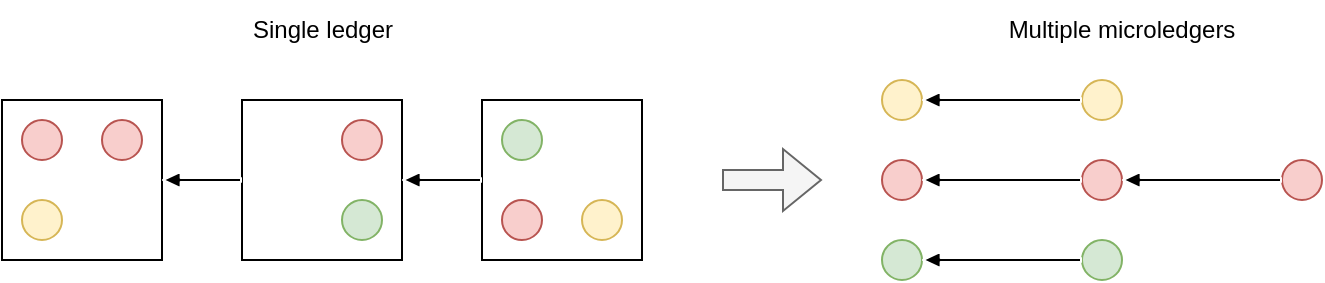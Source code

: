 <mxfile version="21.6.2" type="embed" pages="2">
    <diagram id="5orpailIcevLj2fID1Hy" name="ledger-differences">
        <mxGraphModel dx="703" dy="432" grid="1" gridSize="10" guides="1" tooltips="1" connect="1" arrows="1" fold="1" page="1" pageScale="1" pageWidth="827" pageHeight="1169" math="0" shadow="0">
            <root>
                <mxCell id="0"/>
                <mxCell id="1" parent="0"/>
                <mxCell id="4" value="" style="rounded=0;whiteSpace=wrap;html=1;" parent="1" vertex="1">
                    <mxGeometry x="360" y="240" width="80" height="80" as="geometry"/>
                </mxCell>
                <mxCell id="6" value="" style="rounded=0;whiteSpace=wrap;html=1;" parent="1" vertex="1">
                    <mxGeometry x="240" y="240" width="80" height="80" as="geometry"/>
                </mxCell>
                <mxCell id="7" value="" style="rounded=0;whiteSpace=wrap;html=1;" parent="1" vertex="1">
                    <mxGeometry x="120" y="240" width="80" height="80" as="geometry"/>
                </mxCell>
                <mxCell id="8" value="" style="ellipse;whiteSpace=wrap;html=1;aspect=fixed;fillColor=#d5e8d4;strokeColor=#82b366;" parent="1" vertex="1">
                    <mxGeometry x="290" y="290" width="20" height="20" as="geometry"/>
                </mxCell>
                <mxCell id="9" value="" style="ellipse;whiteSpace=wrap;html=1;aspect=fixed;fillColor=#f8cecc;strokeColor=#b85450;" parent="1" vertex="1">
                    <mxGeometry x="130" y="250" width="20" height="20" as="geometry"/>
                </mxCell>
                <mxCell id="10" value="" style="ellipse;whiteSpace=wrap;html=1;aspect=fixed;fillColor=#fff2cc;strokeColor=#d6b656;" parent="1" vertex="1">
                    <mxGeometry x="130" y="290" width="20" height="20" as="geometry"/>
                </mxCell>
                <mxCell id="11" value="" style="ellipse;whiteSpace=wrap;html=1;aspect=fixed;fillColor=#f8cecc;strokeColor=#b85450;" parent="1" vertex="1">
                    <mxGeometry x="370" y="290" width="20" height="20" as="geometry"/>
                </mxCell>
                <mxCell id="12" value="" style="ellipse;whiteSpace=wrap;html=1;aspect=fixed;fillColor=#f8cecc;strokeColor=#b85450;" parent="1" vertex="1">
                    <mxGeometry x="290" y="250" width="20" height="20" as="geometry"/>
                </mxCell>
                <mxCell id="13" value="" style="ellipse;whiteSpace=wrap;html=1;aspect=fixed;fillColor=#d5e8d4;strokeColor=#82b366;" parent="1" vertex="1">
                    <mxGeometry x="370" y="250" width="20" height="20" as="geometry"/>
                </mxCell>
                <mxCell id="14" value="" style="ellipse;whiteSpace=wrap;html=1;aspect=fixed;fillColor=#f8cecc;strokeColor=#b85450;" parent="1" vertex="1">
                    <mxGeometry x="170" y="250" width="20" height="20" as="geometry"/>
                </mxCell>
                <mxCell id="15" value="" style="ellipse;whiteSpace=wrap;html=1;aspect=fixed;fillColor=#fff2cc;strokeColor=#d6b656;" parent="1" vertex="1">
                    <mxGeometry x="410" y="290" width="20" height="20" as="geometry"/>
                </mxCell>
                <mxCell id="17" value="" style="ellipse;whiteSpace=wrap;html=1;aspect=fixed;fillColor=#fff2cc;strokeColor=#d6b656;" parent="1" vertex="1">
                    <mxGeometry x="660" y="230" width="20" height="20" as="geometry"/>
                </mxCell>
                <mxCell id="18" value="" style="ellipse;whiteSpace=wrap;html=1;aspect=fixed;fillColor=#fff2cc;strokeColor=#d6b656;" parent="1" vertex="1">
                    <mxGeometry x="560" y="230" width="20" height="20" as="geometry"/>
                </mxCell>
                <mxCell id="20" value="" style="ellipse;whiteSpace=wrap;html=1;aspect=fixed;fillColor=#f8cecc;strokeColor=#b85450;" parent="1" vertex="1">
                    <mxGeometry x="760" y="270" width="20" height="20" as="geometry"/>
                </mxCell>
                <mxCell id="22" value="" style="ellipse;whiteSpace=wrap;html=1;aspect=fixed;fillColor=#f8cecc;strokeColor=#b85450;" parent="1" vertex="1">
                    <mxGeometry x="660" y="270" width="20" height="20" as="geometry"/>
                </mxCell>
                <mxCell id="23" value="" style="ellipse;whiteSpace=wrap;html=1;aspect=fixed;fillColor=#f8cecc;strokeColor=#b85450;" parent="1" vertex="1">
                    <mxGeometry x="560" y="270" width="20" height="20" as="geometry"/>
                </mxCell>
                <mxCell id="25" value="" style="ellipse;whiteSpace=wrap;html=1;aspect=fixed;fillColor=#d5e8d4;strokeColor=#82b366;" parent="1" vertex="1">
                    <mxGeometry x="660" y="310" width="20" height="20" as="geometry"/>
                </mxCell>
                <mxCell id="26" value="" style="ellipse;whiteSpace=wrap;html=1;aspect=fixed;fillColor=#d5e8d4;strokeColor=#82b366;" parent="1" vertex="1">
                    <mxGeometry x="560" y="310" width="20" height="20" as="geometry"/>
                </mxCell>
                <mxCell id="27" value="Single ledger" style="text;html=1;align=center;verticalAlign=middle;whiteSpace=wrap;rounded=1;fillColor=default;" parent="1" vertex="1">
                    <mxGeometry x="232.5" y="190" width="95" height="30" as="geometry"/>
                </mxCell>
                <mxCell id="28" value="Multiple microledgers" style="text;html=1;align=center;verticalAlign=middle;whiteSpace=wrap;rounded=1;fillColor=default;" parent="1" vertex="1">
                    <mxGeometry x="610" y="190" width="140" height="30" as="geometry"/>
                </mxCell>
                <mxCell id="29" value="" style="shape=flexArrow;endArrow=classic;html=1;rounded=0;fillColor=#f5f5f5;strokeColor=#666666;" parent="1" edge="1">
                    <mxGeometry width="50" height="50" relative="1" as="geometry">
                        <mxPoint x="480" y="280" as="sourcePoint"/>
                        <mxPoint x="530" y="280" as="targetPoint"/>
                    </mxGeometry>
                </mxCell>
                <mxCell id="30" value="" style="shape=flexArrow;endArrow=classic;html=1;width=2;endSize=2.604;endWidth=5.2;fillColor=#000000;strokeColor=#FFFFFF;exitX=0;exitY=0.5;exitDx=0;exitDy=0;entryX=1;entryY=0.5;entryDx=0;entryDy=0;" edge="1" parent="1" source="6" target="7">
                    <mxGeometry width="50" height="50" relative="1" as="geometry">
                        <mxPoint x="150" y="370" as="sourcePoint"/>
                        <mxPoint x="100" y="370.2" as="targetPoint"/>
                    </mxGeometry>
                </mxCell>
                <mxCell id="31" value="" style="shape=flexArrow;endArrow=classic;html=1;width=2;endSize=2.604;endWidth=5.2;fillColor=#000000;strokeColor=#FFFFFF;exitX=0;exitY=0.5;exitDx=0;exitDy=0;entryX=1;entryY=0.5;entryDx=0;entryDy=0;" edge="1" parent="1" source="4" target="6">
                    <mxGeometry width="50" height="50" relative="1" as="geometry">
                        <mxPoint x="250" y="290" as="sourcePoint"/>
                        <mxPoint x="210" y="290" as="targetPoint"/>
                    </mxGeometry>
                </mxCell>
                <mxCell id="32" value="" style="shape=flexArrow;endArrow=classic;html=1;width=2;endSize=2.604;endWidth=5.2;fillColor=#000000;strokeColor=#FFFFFF;exitX=0;exitY=0.5;exitDx=0;exitDy=0;entryX=1;entryY=0.5;entryDx=0;entryDy=0;" edge="1" parent="1" source="17" target="18">
                    <mxGeometry width="50" height="50" relative="1" as="geometry">
                        <mxPoint x="610" y="350" as="sourcePoint"/>
                        <mxPoint x="570" y="350" as="targetPoint"/>
                    </mxGeometry>
                </mxCell>
                <mxCell id="33" value="" style="shape=flexArrow;endArrow=classic;html=1;width=2;endSize=2.604;endWidth=5.2;fillColor=#000000;strokeColor=#FFFFFF;exitX=0;exitY=0.5;exitDx=0;exitDy=0;entryX=1;entryY=0.5;entryDx=0;entryDy=0;" edge="1" parent="1" source="22" target="23">
                    <mxGeometry width="50" height="50" relative="1" as="geometry">
                        <mxPoint x="670" y="250" as="sourcePoint"/>
                        <mxPoint x="590" y="250" as="targetPoint"/>
                    </mxGeometry>
                </mxCell>
                <mxCell id="34" value="" style="shape=flexArrow;endArrow=classic;html=1;width=2;endSize=2.604;endWidth=5.2;fillColor=#000000;strokeColor=#FFFFFF;exitX=0;exitY=0.5;exitDx=0;exitDy=0;entryX=1;entryY=0.5;entryDx=0;entryDy=0;" edge="1" parent="1" source="20" target="22">
                    <mxGeometry width="50" height="50" relative="1" as="geometry">
                        <mxPoint x="670" y="290" as="sourcePoint"/>
                        <mxPoint x="590" y="290" as="targetPoint"/>
                    </mxGeometry>
                </mxCell>
                <mxCell id="35" value="" style="shape=flexArrow;endArrow=classic;html=1;width=2;endSize=2.604;endWidth=5.2;fillColor=#000000;strokeColor=#FFFFFF;exitX=0;exitY=0.5;exitDx=0;exitDy=0;entryX=1;entryY=0.5;entryDx=0;entryDy=0;" edge="1" parent="1" source="25" target="26">
                    <mxGeometry width="50" height="50" relative="1" as="geometry">
                        <mxPoint x="770" y="290" as="sourcePoint"/>
                        <mxPoint x="690" y="290" as="targetPoint"/>
                    </mxGeometry>
                </mxCell>
            </root>
        </mxGraphModel>
    </diagram>
    <diagram id="8aGeNtYwTgr3voKE60aR" name="subject-state">
        <mxGraphModel dx="2357" dy="1601" grid="1" gridSize="10" guides="1" tooltips="1" connect="1" arrows="1" fold="1" page="1" pageScale="1" pageWidth="827" pageHeight="1169" math="0" shadow="0">
            <root>
                <mxCell id="0"/>
                <mxCell id="1" parent="0"/>
                <mxCell id="yK25LPugvc2pKhpyz2Fw-10" value="" style="group" parent="1" vertex="1" connectable="0">
                    <mxGeometry x="-1110" y="10" width="200" height="166.26" as="geometry"/>
                </mxCell>
                <mxCell id="yK25LPugvc2pKhpyz2Fw-11" value="" style="group;fillColor=default;shadow=1;shape=mxgraph.basic.rect;topLeftStyle=rounded;topRightStyle=rounded;container=0;" parent="yK25LPugvc2pKhpyz2Fw-10" vertex="1">
                    <mxGeometry width="140" height="140" as="geometry"/>
                </mxCell>
                <mxCell id="yK25LPugvc2pKhpyz2Fw-12" value="&lt;p style=&quot;line-height: 0%; font-size: 11px;&quot;&gt;&lt;font color=&quot;#646464&quot; style=&quot;font-size: 11px;&quot;&gt;&lt;code style=&quot;&quot; class=&quot;codeBlockLines_node_modules-@docusaurus-theme-classic-lib-theme-CodeBlock-Content-styles-module&quot;&gt;&lt;span style=&quot;&quot; class=&quot;token-line&quot;&gt;&lt;span style=&quot;&quot; class=&quot;token string&quot;&gt;{&lt;/span&gt;&lt;/span&gt;&lt;span style=&quot;&quot; class=&quot;token-line&quot;&gt;&lt;span class=&quot;token string&quot;&gt;&lt;/span&gt;&lt;/span&gt;&lt;/code&gt;&lt;/font&gt;&lt;/p&gt;&lt;div style=&quot;line-height: 130%; font-size: 11px;&quot; align=&quot;left&quot;&gt;&lt;pre style=&quot;font-size: 9px; line-height: 130%;&quot; class=&quot;prism-code language-bash codeBlock_node_modules-@docusaurus-theme-classic-lib-theme-CodeBlock-Content-styles-module thin-scrollbar&quot; tabindex=&quot;0&quot;&gt;&lt;font style=&quot;font-size: 9px;&quot;&gt;&lt;font color=&quot;#646464&quot;&gt;&lt;code style=&quot;&quot; class=&quot;codeBlockLines_node_modules-@docusaurus-theme-classic-lib-theme-CodeBlock-Content-styles-module&quot;&gt;&lt;span class=&quot;token-line&quot;&gt;&lt;span class=&quot;token string&quot;&gt;  &quot;Speed&quot;: &quot;34&lt;/span&gt;&lt;/span&gt;&lt;/code&gt;&lt;code style=&quot;&quot; class=&quot;codeBlockLines_node_modules-@docusaurus-theme-classic-lib-theme-CodeBlock-Content-styles-module&quot;&gt;&lt;span class=&quot;token-line&quot;&gt;&lt;span class=&quot;token string&quot;&gt;&quot;,&lt;/span&gt;&lt;br&gt;&lt;/span&gt;&lt;span class=&quot;token-line&quot;&gt;&lt;span class=&quot;token string&quot;&gt;  &quot;temperature&quot;: &quot;38&lt;/span&gt;&lt;/span&gt;&lt;/code&gt;&lt;/font&gt;&lt;code style=&quot;&quot; class=&quot;codeBlockLines_node_modules-@docusaurus-theme-classic-lib-theme-CodeBlock-Content-styles-module&quot;&gt;&lt;font color=&quot;#646464&quot;&gt;&lt;span style=&quot;&quot; class=&quot;token-line&quot;&gt;&lt;span class=&quot;token string&quot;&gt;&quot;,&lt;/span&gt;&lt;br&gt;  &quot;preassure: 1100&quot;,&lt;br&gt;     .&lt;br&gt;     . &lt;font style=&quot;font-size: 9px;&quot;&gt;//other fields&lt;/font&gt;&lt;br&gt;     .&lt;/span&gt;&lt;span style=&quot;&quot; class=&quot;token-line&quot;&gt;&lt;br&gt;&lt;/span&gt;&lt;span style=&quot;&quot; class=&quot;token-line&quot;&gt;&lt;span style=&quot;&quot; class=&quot;token string&quot;&gt;}&lt;/span&gt;&lt;/span&gt;&lt;/font&gt;&lt;span style=&quot;color: rgb(227, 17, 108);&quot; class=&quot;token-line&quot;&gt;&lt;span class=&quot;token string&quot;&gt;&lt;br&gt;&lt;/span&gt;&lt;/span&gt;&lt;/code&gt;&lt;/font&gt;&lt;/pre&gt;&lt;/div&gt;&lt;p style=&quot;font-size: 11px;&quot;&gt;&lt;/p&gt;" style="rounded=0;whiteSpace=wrap;html=1;connectable=0;recursiveResize=0;expand=0;fillColor=#D4D4D4;strokeColor=#adadad;shadow=0;align=left;" parent="yK25LPugvc2pKhpyz2Fw-10" vertex="1">
                    <mxGeometry y="26.25" width="140" height="113.75" as="geometry"/>
                </mxCell>
                <mxCell id="yK25LPugvc2pKhpyz2Fw-13" value="" style="rounded=1;whiteSpace=wrap;html=1;shadow=0;shape=mxgraph.basic.rect;top=1;topLeftStyle=rounded;topRightStyle=rounded;rotation=0;fillColor=#E6E6E6;align=center;fontColor=#333333;strokeColor=#adadad;" parent="yK25LPugvc2pKhpyz2Fw-10" vertex="1">
                    <mxGeometry width="140" height="26.25" as="geometry"/>
                </mxCell>
                <mxCell id="yK25LPugvc2pKhpyz2Fw-14" value="" style="group" parent="yK25LPugvc2pKhpyz2Fw-10" vertex="1" connectable="0">
                    <mxGeometry x="30" y="13.13" width="170" height="153.13" as="geometry"/>
                </mxCell>
                <mxCell id="yK25LPugvc2pKhpyz2Fw-15" value="" style="group;fillColor=default;shadow=1;shape=mxgraph.basic.rect;topLeftStyle=rounded;topRightStyle=rounded;container=0;" parent="yK25LPugvc2pKhpyz2Fw-14" vertex="1">
                    <mxGeometry width="140" height="140" as="geometry"/>
                </mxCell>
                <mxCell id="yK25LPugvc2pKhpyz2Fw-16" value="&lt;p style=&quot;line-height: 0%; font-size: 11px;&quot;&gt;&lt;font color=&quot;#646464&quot; style=&quot;font-size: 11px;&quot;&gt;&lt;code style=&quot;&quot; class=&quot;codeBlockLines_node_modules-@docusaurus-theme-classic-lib-theme-CodeBlock-Content-styles-module&quot;&gt;&lt;span style=&quot;&quot; class=&quot;token-line&quot;&gt;&lt;span style=&quot;&quot; class=&quot;token string&quot;&gt;{&lt;/span&gt;&lt;/span&gt;&lt;span style=&quot;&quot; class=&quot;token-line&quot;&gt;&lt;span class=&quot;token string&quot;&gt;&lt;/span&gt;&lt;/span&gt;&lt;/code&gt;&lt;/font&gt;&lt;/p&gt;&lt;div style=&quot;line-height: 130%; font-size: 11px;&quot; align=&quot;left&quot;&gt;&lt;pre style=&quot;font-size: 9px; line-height: 130%;&quot; class=&quot;prism-code language-bash codeBlock_node_modules-@docusaurus-theme-classic-lib-theme-CodeBlock-Content-styles-module thin-scrollbar&quot; tabindex=&quot;0&quot;&gt;&lt;font style=&quot;font-size: 9px;&quot;&gt;&lt;font color=&quot;#646464&quot;&gt;&lt;code style=&quot;&quot; class=&quot;codeBlockLines_node_modules-@docusaurus-theme-classic-lib-theme-CodeBlock-Content-styles-module&quot;&gt;&lt;span class=&quot;token-line&quot;&gt;&lt;span class=&quot;token string&quot;&gt;  &quot;Speed&quot;: &quot;34&lt;/span&gt;&lt;/span&gt;&lt;/code&gt;&lt;code style=&quot;&quot; class=&quot;codeBlockLines_node_modules-@docusaurus-theme-classic-lib-theme-CodeBlock-Content-styles-module&quot;&gt;&lt;span class=&quot;token-line&quot;&gt;&lt;span class=&quot;token string&quot;&gt;&quot;,&lt;/span&gt;&lt;br&gt;&lt;/span&gt;&lt;span class=&quot;token-line&quot;&gt;&lt;span class=&quot;token string&quot;&gt;  &quot;temperature&quot;: &quot;38&lt;/span&gt;&lt;/span&gt;&lt;/code&gt;&lt;/font&gt;&lt;code style=&quot;&quot; class=&quot;codeBlockLines_node_modules-@docusaurus-theme-classic-lib-theme-CodeBlock-Content-styles-module&quot;&gt;&lt;font color=&quot;#646464&quot;&gt;&lt;span style=&quot;&quot; class=&quot;token-line&quot;&gt;&lt;span class=&quot;token string&quot;&gt;&quot;,&lt;/span&gt;&lt;br&gt;  &quot;preassure: 1100&quot;,&lt;br&gt;     .&lt;br&gt;     . &lt;font style=&quot;font-size: 9px;&quot;&gt;//other fields&lt;/font&gt;&lt;br&gt;     .&lt;/span&gt;&lt;span style=&quot;&quot; class=&quot;token-line&quot;&gt;&lt;br&gt;&lt;/span&gt;&lt;span style=&quot;&quot; class=&quot;token-line&quot;&gt;&lt;span style=&quot;&quot; class=&quot;token string&quot;&gt;}&lt;/span&gt;&lt;/span&gt;&lt;/font&gt;&lt;span style=&quot;color: rgb(227, 17, 108);&quot; class=&quot;token-line&quot;&gt;&lt;span class=&quot;token string&quot;&gt;&lt;br&gt;&lt;/span&gt;&lt;/span&gt;&lt;/code&gt;&lt;/font&gt;&lt;/pre&gt;&lt;/div&gt;&lt;p style=&quot;font-size: 11px;&quot;&gt;&lt;/p&gt;" style="rounded=0;whiteSpace=wrap;html=1;connectable=0;recursiveResize=0;expand=0;fillColor=#D4D4D4;strokeColor=#adadad;shadow=0;align=left;" parent="yK25LPugvc2pKhpyz2Fw-14" vertex="1">
                    <mxGeometry y="26.25" width="140" height="113.75" as="geometry"/>
                </mxCell>
                <mxCell id="yK25LPugvc2pKhpyz2Fw-17" value="" style="rounded=1;whiteSpace=wrap;html=1;shadow=0;shape=mxgraph.basic.rect;top=1;topLeftStyle=rounded;topRightStyle=rounded;rotation=0;fillColor=#E6E6E6;align=center;fontColor=#333333;strokeColor=#adadad;" parent="yK25LPugvc2pKhpyz2Fw-14" vertex="1">
                    <mxGeometry width="140" height="26.25" as="geometry"/>
                </mxCell>
                <mxCell id="yK25LPugvc2pKhpyz2Fw-1" value="" style="group" parent="yK25LPugvc2pKhpyz2Fw-14" vertex="1" connectable="0">
                    <mxGeometry x="30" y="13.13" width="140" height="140" as="geometry"/>
                </mxCell>
                <mxCell id="a1DmdT0auYkMrpDo9LuI-74" value="" style="group;fillColor=default;shadow=1;shape=mxgraph.basic.rect;topLeftStyle=rounded;topRightStyle=rounded;container=0;" parent="yK25LPugvc2pKhpyz2Fw-1" vertex="1">
                    <mxGeometry width="140" height="140" as="geometry"/>
                </mxCell>
                <mxCell id="a1DmdT0auYkMrpDo9LuI-75" value="&lt;p style=&quot;line-height: 0%; font-size: 11px;&quot;&gt;&lt;font color=&quot;#646464&quot; style=&quot;font-size: 11px;&quot;&gt;&lt;code style=&quot;&quot; class=&quot;codeBlockLines_node_modules-@docusaurus-theme-classic-lib-theme-CodeBlock-Content-styles-module&quot;&gt;&lt;span style=&quot;&quot; class=&quot;token-line&quot;&gt;&lt;span style=&quot;&quot; class=&quot;token string&quot;&gt;{&lt;/span&gt;&lt;/span&gt;&lt;span style=&quot;&quot; class=&quot;token-line&quot;&gt;&lt;span class=&quot;token string&quot;&gt;&lt;/span&gt;&lt;/span&gt;&lt;/code&gt;&lt;/font&gt;&lt;/p&gt;&lt;div style=&quot;line-height: 130%; font-size: 11px;&quot; align=&quot;left&quot;&gt;&lt;pre style=&quot;font-size: 9px; line-height: 130%;&quot; class=&quot;prism-code language-bash codeBlock_node_modules-@docusaurus-theme-classic-lib-theme-CodeBlock-Content-styles-module thin-scrollbar&quot; tabindex=&quot;0&quot;&gt;&lt;font style=&quot;font-size: 9px;&quot;&gt;&lt;font color=&quot;#646464&quot;&gt;&lt;code style=&quot;&quot; class=&quot;codeBlockLines_node_modules-@docusaurus-theme-classic-lib-theme-CodeBlock-Content-styles-module&quot;&gt;&lt;span class=&quot;token-line&quot;&gt;&lt;span class=&quot;token string&quot;&gt;  &quot;Speed&quot;: &quot;34&lt;/span&gt;&lt;/span&gt;&lt;/code&gt;&lt;code style=&quot;&quot; class=&quot;codeBlockLines_node_modules-@docusaurus-theme-classic-lib-theme-CodeBlock-Content-styles-module&quot;&gt;&lt;span class=&quot;token-line&quot;&gt;&lt;span class=&quot;token string&quot;&gt;&quot;,&lt;/span&gt;&lt;br&gt;&lt;/span&gt;&lt;span class=&quot;token-line&quot;&gt;&lt;span class=&quot;token string&quot;&gt;  &quot;temperature&quot;: &quot;38&lt;/span&gt;&lt;/span&gt;&lt;/code&gt;&lt;/font&gt;&lt;code style=&quot;&quot; class=&quot;codeBlockLines_node_modules-@docusaurus-theme-classic-lib-theme-CodeBlock-Content-styles-module&quot;&gt;&lt;font color=&quot;#646464&quot;&gt;&lt;span style=&quot;&quot; class=&quot;token-line&quot;&gt;&lt;span class=&quot;token string&quot;&gt;&quot;,&lt;/span&gt;&lt;br&gt;  &quot;preassure: 1100&quot;,&lt;br&gt;     .&lt;br&gt;     . &lt;font style=&quot;font-size: 9px;&quot;&gt;//other fields&lt;/font&gt;&lt;br&gt;     .&lt;/span&gt;&lt;span style=&quot;&quot; class=&quot;token-line&quot;&gt;&lt;br&gt;&lt;/span&gt;&lt;span style=&quot;&quot; class=&quot;token-line&quot;&gt;&lt;span style=&quot;&quot; class=&quot;token string&quot;&gt;}&lt;/span&gt;&lt;/span&gt;&lt;/font&gt;&lt;span style=&quot;color: rgb(227, 17, 108);&quot; class=&quot;token-line&quot;&gt;&lt;span class=&quot;token string&quot;&gt;&lt;br&gt;&lt;/span&gt;&lt;/span&gt;&lt;/code&gt;&lt;/font&gt;&lt;/pre&gt;&lt;/div&gt;&lt;p style=&quot;font-size: 11px;&quot;&gt;&lt;/p&gt;" style="rounded=0;whiteSpace=wrap;html=1;connectable=0;recursiveResize=0;expand=0;fillColor=#D4D4D4;strokeColor=#adadad;shadow=0;align=left;" parent="yK25LPugvc2pKhpyz2Fw-1" vertex="1">
                    <mxGeometry y="26.25" width="140" height="113.75" as="geometry"/>
                </mxCell>
                <mxCell id="a1DmdT0auYkMrpDo9LuI-76" value="&lt;b&gt;&lt;font color=&quot;#b5b5b5&quot;&gt;Subject State&lt;/font&gt;&lt;/b&gt;" style="rounded=1;whiteSpace=wrap;html=1;shadow=0;shape=mxgraph.basic.rect;top=1;topLeftStyle=rounded;topRightStyle=rounded;rotation=0;fillColor=#E6E6E6;align=center;fontColor=#333333;strokeColor=#adadad;" parent="yK25LPugvc2pKhpyz2Fw-1" vertex="1">
                    <mxGeometry width="140" height="26.25" as="geometry"/>
                </mxCell>
                <mxCell id="E-75FNHeoQjSZk5LuBHs-197" value="" style="endArrow=classic;html=1;rounded=0;fontSize=15;exitX=0.175;exitY=1.006;exitDx=0;exitDy=0;exitPerimeter=0;entryX=0.178;entryY=0.042;entryDx=0;entryDy=0;entryPerimeter=0;strokeColor=#919191;" parent="1" source="a1DmdT0auYkMrpDo9LuI-27" target="yK25LPugvc2pKhpyz2Fw-17" edge="1">
                    <mxGeometry width="50" height="50" relative="1" as="geometry">
                        <mxPoint x="-1055.48" y="-9.95" as="sourcePoint"/>
                        <mxPoint x="-1055" y="20" as="targetPoint"/>
                    </mxGeometry>
                </mxCell>
                <mxCell id="RuB9R44QnvC5c1UhyNs6-58" style="edgeStyle=none;html=1;entryX=-0.005;entryY=0.605;entryDx=0;entryDy=0;entryPerimeter=0;exitX=1;exitY=0.5;exitDx=0;exitDy=0;strokeColor=#919191;" parent="1" source="RuB9R44QnvC5c1UhyNs6-59" target="a1DmdT0auYkMrpDo9LuI-90" edge="1">
                    <mxGeometry relative="1" as="geometry">
                        <mxPoint x="-791" y="38.47" as="targetPoint"/>
                        <mxPoint x="-808.31" y="38.5" as="sourcePoint"/>
                    </mxGeometry>
                </mxCell>
                <mxCell id="RuB9R44QnvC5c1UhyNs6-49" style="edgeStyle=none;html=1;strokeColor=#919191;" parent="1" edge="1">
                    <mxGeometry relative="1" as="geometry">
                        <mxPoint x="-550" y="122" as="targetPoint"/>
                        <mxPoint x="-577" y="121.649" as="sourcePoint"/>
                    </mxGeometry>
                </mxCell>
                <mxCell id="RuB9R44QnvC5c1UhyNs6-46" style="edgeStyle=none;html=1;entryX=0.5;entryY=0;entryDx=0;entryDy=0;strokeColor=#919191;" parent="1" edge="1">
                    <mxGeometry relative="1" as="geometry">
                        <mxPoint x="-588" y="-10" as="sourcePoint"/>
                        <mxPoint x="-588.5" y="110" as="targetPoint"/>
                    </mxGeometry>
                </mxCell>
                <mxCell id="RuB9R44QnvC5c1UhyNs6-48" value="" style="endArrow=classic;html=1;exitX=0.993;exitY=0.601;exitDx=0;exitDy=0;exitPerimeter=0;entryX=0;entryY=0.5;entryDx=0;entryDy=0;strokeColor=#919191;" parent="1" edge="1">
                    <mxGeometry width="50" height="50" relative="1" as="geometry">
                        <mxPoint x="-640.98" y="121.3" as="sourcePoint"/>
                        <mxPoint x="-600" y="121.66" as="targetPoint"/>
                    </mxGeometry>
                </mxCell>
                <mxCell id="RuB9R44QnvC5c1UhyNs6-61" value="" style="endArrow=classic;html=1;strokeColor=#919191;" parent="1" edge="1">
                    <mxGeometry width="50" height="50" relative="1" as="geometry">
                        <mxPoint x="-849.31" y="121.41" as="sourcePoint"/>
                        <mxPoint x="-829.31" y="121.41" as="targetPoint"/>
                    </mxGeometry>
                </mxCell>
                <mxCell id="RuB9R44QnvC5c1UhyNs6-62" value="" style="endArrow=none;dashed=1;html=1;dashPattern=1 4;strokeWidth=2;strokeColor=#919191;" parent="1" edge="1">
                    <mxGeometry width="50" height="50" relative="1" as="geometry">
                        <mxPoint x="-900" y="122" as="sourcePoint"/>
                        <mxPoint x="-850" y="121.62" as="targetPoint"/>
                    </mxGeometry>
                </mxCell>
                <mxCell id="a1DmdT0auYkMrpDo9LuI-77" value="" style="endArrow=classic;html=1;rounded=0;fontSize=15;exitX=0.17;exitY=1.016;exitDx=0;exitDy=0;exitPerimeter=0;strokeColor=#919191;" parent="1" source="a1DmdT0auYkMrpDo9LuI-10" edge="1">
                    <mxGeometry width="50" height="50" relative="1" as="geometry">
                        <mxPoint x="-1085.48" y="-9.95" as="sourcePoint"/>
                        <mxPoint x="-1085" y="10" as="targetPoint"/>
                    </mxGeometry>
                </mxCell>
                <mxCell id="RuB9R44QnvC5c1UhyNs6-63" value="" style="endArrow=classic;html=1;strokeWidth=2;exitX=-0.007;exitY=0.802;exitDx=0;exitDy=0;exitPerimeter=0;strokeColor=#919191;" parent="1" source="a1DmdT0auYkMrpDo9LuI-81" edge="1">
                    <mxGeometry width="50" height="50" relative="1" as="geometry">
                        <mxPoint x="-830" y="-50" as="sourcePoint"/>
                        <mxPoint x="-870" y="-50" as="targetPoint"/>
                    </mxGeometry>
                </mxCell>
                <mxCell id="RuB9R44QnvC5c1UhyNs6-64" value="" style="endArrow=none;dashed=1;html=1;dashPattern=1 4;strokeWidth=2;strokeColor=#919191;" parent="1" edge="1">
                    <mxGeometry width="50" height="50" relative="1" as="geometry">
                        <mxPoint x="-900" y="-50.2" as="sourcePoint"/>
                        <mxPoint x="-870" y="-50.2" as="targetPoint"/>
                    </mxGeometry>
                </mxCell>
                <mxCell id="a1DmdT0auYkMrpDo9LuI-22" value="" style="group" parent="1" vertex="1" connectable="0">
                    <mxGeometry x="-1109.5" y="-100" width="169.5" height="80" as="geometry"/>
                </mxCell>
                <mxCell id="a1DmdT0auYkMrpDo9LuI-7" value="" style="group;fillColor=default;shadow=1;shape=mxgraph.basic.rect;topLeftStyle=rounded;topRightStyle=rounded;container=0;" parent="a1DmdT0auYkMrpDo9LuI-22" vertex="1" connectable="0">
                    <mxGeometry width="140" height="70" as="geometry"/>
                </mxCell>
                <mxCell id="a1DmdT0auYkMrpDo9LuI-8" value="&lt;div align=&quot;left&quot;&gt;&lt;b&gt;&amp;nbsp;&amp;nbsp;&amp;nbsp;&amp;nbsp;&amp;nbsp;&amp;nbsp;&amp;nbsp;&amp;nbsp;&amp;nbsp;&amp;nbsp;&amp;nbsp;&amp;nbsp; Event: NJH10&lt;/b&gt;&lt;/div&gt;" style="rounded=1;whiteSpace=wrap;html=1;shadow=0;shape=mxgraph.basic.rect;top=1;topLeftStyle=rounded;topRightStyle=rounded;rotation=0;fillColor=#FFA700;align=left;" parent="a1DmdT0auYkMrpDo9LuI-22" vertex="1">
                    <mxGeometry width="140" height="37.5" as="geometry"/>
                </mxCell>
                <mxCell id="a1DmdT0auYkMrpDo9LuI-9" value="&lt;font style=&quot;font-size: 15px;&quot;&gt;&lt;b&gt;0&lt;/b&gt;&lt;/font&gt;" style="ellipse;whiteSpace=wrap;html=1;aspect=fixed;rounded=0;shadow=1;glass=0;comic=1;sketch=0;jiggle=1;strokeWidth=2;" parent="a1DmdT0auYkMrpDo9LuI-22" vertex="1">
                    <mxGeometry x="7" y="4.375" width="22.5" height="22.5" as="geometry"/>
                </mxCell>
                <mxCell id="a1DmdT0auYkMrpDo9LuI-10" value="Event Request&amp;nbsp; &amp;nbsp; &amp;nbsp; &amp;nbsp; &amp;nbsp; &amp;nbsp;&amp;nbsp;" style="rounded=0;whiteSpace=wrap;html=1;fillColor=#eeeeee;strokeColor=#36393d;shadow=0;" parent="a1DmdT0auYkMrpDo9LuI-22" vertex="1">
                    <mxGeometry y="37.5" width="140" height="32.5" as="geometry"/>
                </mxCell>
                <mxCell id="a1DmdT0auYkMrpDo9LuI-11" value="" style="rounded=0;whiteSpace=wrap;html=1;connectable=0;recursiveResize=0;expand=0;fillColor=#ffff88;strokeColor=#36393d;shadow=1;" parent="a1DmdT0auYkMrpDo9LuI-22" vertex="1">
                    <mxGeometry x="110" y="46.875" width="20" height="18.75" as="geometry"/>
                </mxCell>
                <mxCell id="a1DmdT0auYkMrpDo9LuI-23" value="" style="group" parent="a1DmdT0auYkMrpDo9LuI-22" vertex="1" connectable="0">
                    <mxGeometry x="29.5" y="10" width="140" height="70" as="geometry"/>
                </mxCell>
                <mxCell id="a1DmdT0auYkMrpDo9LuI-24" value="" style="group;fillColor=default;shadow=1;shape=mxgraph.basic.rect;topLeftStyle=rounded;topRightStyle=rounded;container=0;" parent="a1DmdT0auYkMrpDo9LuI-23" vertex="1" connectable="0">
                    <mxGeometry width="140" height="70" as="geometry"/>
                </mxCell>
                <mxCell id="a1DmdT0auYkMrpDo9LuI-25" value="&lt;div align=&quot;left&quot;&gt;&lt;b&gt;&amp;nbsp;&amp;nbsp;&amp;nbsp;&amp;nbsp;&amp;nbsp;&amp;nbsp;&amp;nbsp;&amp;nbsp;&amp;nbsp;&amp;nbsp;&amp;nbsp;&amp;nbsp; Event: NJH10&lt;/b&gt;&lt;/div&gt;" style="rounded=1;whiteSpace=wrap;html=1;shadow=0;shape=mxgraph.basic.rect;top=1;topLeftStyle=rounded;topRightStyle=rounded;rotation=0;fillColor=#FFA700;align=left;" parent="a1DmdT0auYkMrpDo9LuI-23" vertex="1">
                    <mxGeometry width="140" height="37.5" as="geometry"/>
                </mxCell>
                <mxCell id="a1DmdT0auYkMrpDo9LuI-26" value="&lt;font style=&quot;font-size: 15px;&quot;&gt;&lt;b&gt;1&lt;/b&gt;&lt;/font&gt;" style="ellipse;whiteSpace=wrap;html=1;aspect=fixed;rounded=0;shadow=1;glass=0;comic=1;sketch=0;jiggle=1;strokeWidth=2;" parent="a1DmdT0auYkMrpDo9LuI-23" vertex="1">
                    <mxGeometry x="7" y="4.375" width="22.5" height="22.5" as="geometry"/>
                </mxCell>
                <mxCell id="a1DmdT0auYkMrpDo9LuI-27" value="Event Request&amp;nbsp; &amp;nbsp; &amp;nbsp; &amp;nbsp; &amp;nbsp; &amp;nbsp;&amp;nbsp;" style="rounded=0;whiteSpace=wrap;html=1;fillColor=#eeeeee;strokeColor=#36393d;shadow=0;" parent="a1DmdT0auYkMrpDo9LuI-23" vertex="1">
                    <mxGeometry y="37.5" width="140" height="32.5" as="geometry"/>
                </mxCell>
                <mxCell id="a1DmdT0auYkMrpDo9LuI-28" value="" style="rounded=0;whiteSpace=wrap;html=1;connectable=0;recursiveResize=0;expand=0;fillColor=#ffff88;strokeColor=#36393d;shadow=1;" parent="a1DmdT0auYkMrpDo9LuI-23" vertex="1">
                    <mxGeometry x="110" y="46.875" width="20" height="18.75" as="geometry"/>
                </mxCell>
                <mxCell id="a1DmdT0auYkMrpDo9LuI-78" value="" style="endArrow=classic;html=1;rounded=0;fontSize=15;exitX=0.218;exitY=0.981;exitDx=0;exitDy=0;exitPerimeter=0;entryX=0.174;entryY=-0.035;entryDx=0;entryDy=0;entryPerimeter=0;strokeColor=#919191;" parent="1" target="a1DmdT0auYkMrpDo9LuI-76" edge="1">
                    <mxGeometry width="50" height="50" relative="1" as="geometry">
                        <mxPoint x="-1025.48" y="-9.95" as="sourcePoint"/>
                        <mxPoint x="-1025.15" y="31.47" as="targetPoint"/>
                    </mxGeometry>
                </mxCell>
                <mxCell id="a1DmdT0auYkMrpDo9LuI-29" value="" style="group" parent="1" vertex="1" connectable="0">
                    <mxGeometry x="-1046" y="-80" width="140" height="70" as="geometry"/>
                </mxCell>
                <mxCell id="a1DmdT0auYkMrpDo9LuI-30" value="" style="group;fillColor=default;shadow=1;shape=mxgraph.basic.rect;topLeftStyle=rounded;topRightStyle=rounded;container=0;" parent="a1DmdT0auYkMrpDo9LuI-29" vertex="1" connectable="0">
                    <mxGeometry width="140" height="70" as="geometry"/>
                </mxCell>
                <mxCell id="a1DmdT0auYkMrpDo9LuI-31" value="&lt;div align=&quot;left&quot;&gt;&lt;b&gt;&amp;nbsp;&amp;nbsp;&amp;nbsp;&amp;nbsp;&amp;nbsp;&amp;nbsp;&amp;nbsp;&amp;nbsp;&amp;nbsp;&amp;nbsp;&amp;nbsp;&amp;nbsp; Event: NJH10&lt;/b&gt;&lt;/div&gt;" style="rounded=1;whiteSpace=wrap;html=1;shadow=0;shape=mxgraph.basic.rect;top=1;topLeftStyle=rounded;topRightStyle=rounded;rotation=0;fillColor=#FFA700;align=left;" parent="a1DmdT0auYkMrpDo9LuI-29" vertex="1">
                    <mxGeometry width="140" height="37.5" as="geometry"/>
                </mxCell>
                <mxCell id="a1DmdT0auYkMrpDo9LuI-32" value="&lt;font size=&quot;1&quot;&gt;&lt;b style=&quot;font-size: 15px;&quot;&gt;2&lt;/b&gt;&lt;/font&gt;" style="ellipse;whiteSpace=wrap;html=1;aspect=fixed;rounded=0;shadow=1;glass=0;comic=1;sketch=0;jiggle=1;strokeWidth=2;" parent="a1DmdT0auYkMrpDo9LuI-29" vertex="1">
                    <mxGeometry x="7" y="4.375" width="22.5" height="22.5" as="geometry"/>
                </mxCell>
                <mxCell id="a1DmdT0auYkMrpDo9LuI-33" value="Event Request&amp;nbsp; &amp;nbsp; &amp;nbsp; &amp;nbsp; &amp;nbsp; &amp;nbsp;&amp;nbsp;" style="rounded=0;whiteSpace=wrap;html=1;fillColor=#eeeeee;strokeColor=#36393d;shadow=0;" parent="a1DmdT0auYkMrpDo9LuI-29" vertex="1">
                    <mxGeometry y="37.5" width="140" height="32.5" as="geometry"/>
                </mxCell>
                <mxCell id="a1DmdT0auYkMrpDo9LuI-34" value="" style="rounded=0;whiteSpace=wrap;html=1;connectable=0;recursiveResize=0;expand=0;fillColor=#FFFF89;strokeColor=#36393d;shadow=1;" parent="a1DmdT0auYkMrpDo9LuI-29" vertex="1">
                    <mxGeometry x="110" y="44.375" width="20" height="18.75" as="geometry"/>
                </mxCell>
                <mxCell id="a1DmdT0auYkMrpDo9LuI-79" value="" style="group" parent="1" vertex="1" connectable="0">
                    <mxGeometry x="-827" y="-80" width="140" height="70" as="geometry"/>
                </mxCell>
                <mxCell id="a1DmdT0auYkMrpDo9LuI-80" value="" style="group;fillColor=default;shadow=1;shape=mxgraph.basic.rect;topLeftStyle=rounded;topRightStyle=rounded;container=0;" parent="a1DmdT0auYkMrpDo9LuI-79" vertex="1" connectable="0">
                    <mxGeometry width="140" height="70" as="geometry"/>
                </mxCell>
                <mxCell id="a1DmdT0auYkMrpDo9LuI-81" value="&lt;div align=&quot;left&quot;&gt;&lt;b&gt;&amp;nbsp;&amp;nbsp;&amp;nbsp;&amp;nbsp;&amp;nbsp;&amp;nbsp;&amp;nbsp;&amp;nbsp;&amp;nbsp;&amp;nbsp;&amp;nbsp;&amp;nbsp; Event: &lt;/b&gt;&lt;b&gt;3GH67&lt;/b&gt;&lt;/div&gt;" style="rounded=1;whiteSpace=wrap;html=1;shadow=0;shape=mxgraph.basic.rect;top=1;topLeftStyle=rounded;topRightStyle=rounded;rotation=0;fillColor=#FFA700;align=left;" parent="a1DmdT0auYkMrpDo9LuI-79" vertex="1">
                    <mxGeometry width="140" height="37.5" as="geometry"/>
                </mxCell>
                <mxCell id="a1DmdT0auYkMrpDo9LuI-82" value="&lt;font size=&quot;1&quot;&gt;&lt;b style=&quot;font-size: 15px;&quot;&gt;6&lt;/b&gt;&lt;/font&gt;" style="ellipse;whiteSpace=wrap;html=1;aspect=fixed;rounded=0;shadow=1;glass=0;comic=1;sketch=0;jiggle=1;strokeWidth=2;" parent="a1DmdT0auYkMrpDo9LuI-79" vertex="1">
                    <mxGeometry x="7" y="4.375" width="22.5" height="22.5" as="geometry"/>
                </mxCell>
                <mxCell id="a1DmdT0auYkMrpDo9LuI-83" value="Event Request&amp;nbsp; &amp;nbsp; &amp;nbsp; &amp;nbsp; &amp;nbsp; &amp;nbsp;&amp;nbsp;" style="rounded=0;whiteSpace=wrap;html=1;fillColor=#eeeeee;strokeColor=#36393d;shadow=0;" parent="a1DmdT0auYkMrpDo9LuI-79" vertex="1">
                    <mxGeometry y="37.5" width="140" height="32.5" as="geometry"/>
                </mxCell>
                <mxCell id="a1DmdT0auYkMrpDo9LuI-84" value="" style="rounded=0;whiteSpace=wrap;html=1;connectable=0;recursiveResize=0;expand=0;fillColor=#FFFF89;strokeColor=#36393d;shadow=1;" parent="a1DmdT0auYkMrpDo9LuI-79" vertex="1">
                    <mxGeometry x="110" y="44.375" width="20" height="18.75" as="geometry"/>
                </mxCell>
                <mxCell id="a1DmdT0auYkMrpDo9LuI-85" value="" style="endArrow=classic;html=1;rounded=0;fontSize=15;exitX=0.09;exitY=1.044;exitDx=0;exitDy=0;exitPerimeter=0;strokeColor=#919191;" parent="1" source="a1DmdT0auYkMrpDo9LuI-83" target="RuB9R44QnvC5c1UhyNs6-59" edge="1">
                    <mxGeometry width="50" height="50" relative="1" as="geometry">
                        <mxPoint x="-817.86" y="-9.838" as="sourcePoint"/>
                        <mxPoint x="-817.972" y="28.012" as="targetPoint"/>
                    </mxGeometry>
                </mxCell>
                <mxCell id="a1DmdT0auYkMrpDo9LuI-87" value="&amp;nbsp;" style="text;whiteSpace=wrap;html=1;fontSize=15;" parent="1" vertex="1">
                    <mxGeometry x="-980" y="10" width="40" height="40" as="geometry"/>
                </mxCell>
                <mxCell id="a1DmdT0auYkMrpDo9LuI-99" value="" style="group" parent="1" vertex="1" connectable="0">
                    <mxGeometry x="-600" y="-80" width="140" height="70" as="geometry"/>
                </mxCell>
                <mxCell id="a1DmdT0auYkMrpDo9LuI-117" value="" style="group" parent="a1DmdT0auYkMrpDo9LuI-99" vertex="1" connectable="0">
                    <mxGeometry width="140" height="70" as="geometry"/>
                </mxCell>
                <mxCell id="a1DmdT0auYkMrpDo9LuI-100" value="" style="group;fillColor=default;shadow=1;shape=mxgraph.basic.rect;topLeftStyle=rounded;topRightStyle=rounded;container=0;" parent="a1DmdT0auYkMrpDo9LuI-117" vertex="1" connectable="0">
                    <mxGeometry width="140" height="70" as="geometry"/>
                </mxCell>
                <mxCell id="a1DmdT0auYkMrpDo9LuI-101" value="&lt;div align=&quot;left&quot;&gt;&lt;b&gt;&amp;nbsp;&amp;nbsp;&amp;nbsp;&amp;nbsp;&amp;nbsp;&amp;nbsp;&amp;nbsp;&amp;nbsp;&amp;nbsp;&amp;nbsp;&amp;nbsp;&amp;nbsp; Event: FGK9Z&lt;/b&gt;&lt;/div&gt;" style="rounded=1;whiteSpace=wrap;html=1;shadow=0;shape=mxgraph.basic.rect;top=1;topLeftStyle=rounded;topRightStyle=rounded;rotation=0;fillColor=#FFA700;align=left;" parent="a1DmdT0auYkMrpDo9LuI-117" vertex="1">
                    <mxGeometry width="140" height="37.5" as="geometry"/>
                </mxCell>
                <mxCell id="a1DmdT0auYkMrpDo9LuI-102" value="&lt;font size=&quot;1&quot;&gt;&lt;b style=&quot;font-size: 15px;&quot;&gt;7&lt;/b&gt;&lt;/font&gt;" style="ellipse;whiteSpace=wrap;html=1;aspect=fixed;rounded=0;shadow=1;glass=0;comic=1;sketch=0;jiggle=1;strokeWidth=2;" parent="a1DmdT0auYkMrpDo9LuI-117" vertex="1">
                    <mxGeometry x="7" y="4.375" width="22.5" height="22.5" as="geometry"/>
                </mxCell>
                <mxCell id="a1DmdT0auYkMrpDo9LuI-103" value="Event Request&amp;nbsp; &amp;nbsp; &amp;nbsp; &amp;nbsp; &amp;nbsp; &amp;nbsp;&amp;nbsp;" style="rounded=0;whiteSpace=wrap;html=1;fillColor=#eeeeee;strokeColor=#36393d;shadow=0;" parent="a1DmdT0auYkMrpDo9LuI-117" vertex="1">
                    <mxGeometry y="37.5" width="140" height="32.5" as="geometry"/>
                </mxCell>
                <mxCell id="a1DmdT0auYkMrpDo9LuI-104" value="" style="rounded=0;whiteSpace=wrap;html=1;connectable=0;recursiveResize=0;expand=0;fillColor=#FFFF89;strokeColor=#36393d;shadow=1;" parent="a1DmdT0auYkMrpDo9LuI-117" vertex="1">
                    <mxGeometry x="110" y="44.375" width="20" height="18.75" as="geometry"/>
                </mxCell>
                <mxCell id="a1DmdT0auYkMrpDo9LuI-105" value="" style="ellipse;whiteSpace=wrap;html=1;aspect=fixed;shadow=0;fontSize=15;fillColor=none;dashed=1;strokeColor=#919191;" parent="a1DmdT0auYkMrpDo9LuI-99" vertex="1">
                    <mxGeometry x="105" y="38.75" width="30" height="30" as="geometry"/>
                </mxCell>
                <mxCell id="E-75FNHeoQjSZk5LuBHs-246" value="" style="endArrow=none;dashed=1;html=1;dashPattern=1 3;strokeWidth=2;rounded=0;exitX=0.006;exitY=0.537;exitDx=0;exitDy=0;shadow=0;entryX=0.928;entryY=0.277;entryDx=0;entryDy=0;entryPerimeter=0;exitPerimeter=0;strokeColor=#919191;" parent="1" source="E-75FNHeoQjSZk5LuBHs-243" target="a1DmdT0auYkMrpDo9LuI-105" edge="1">
                    <mxGeometry width="50" height="50" relative="1" as="geometry">
                        <mxPoint x="-455" y="230" as="sourcePoint"/>
                        <mxPoint x="-440" y="-40" as="targetPoint"/>
                    </mxGeometry>
                </mxCell>
                <mxCell id="a1DmdT0auYkMrpDo9LuI-107" value="" style="group" parent="1" vertex="1" connectable="0">
                    <mxGeometry x="-550" y="37" width="140" height="140" as="geometry"/>
                </mxCell>
                <mxCell id="a1DmdT0auYkMrpDo9LuI-119" value="" style="group" parent="a1DmdT0auYkMrpDo9LuI-107" vertex="1" connectable="0">
                    <mxGeometry width="140" height="140" as="geometry"/>
                </mxCell>
                <mxCell id="a1DmdT0auYkMrpDo9LuI-108" value="" style="group;fillColor=default;shadow=1;shape=mxgraph.basic.rect;topLeftStyle=rounded;topRightStyle=rounded;container=0;" parent="a1DmdT0auYkMrpDo9LuI-119" vertex="1">
                    <mxGeometry width="140" height="140" as="geometry"/>
                </mxCell>
                <mxCell id="a1DmdT0auYkMrpDo9LuI-109" value="&lt;p style=&quot;line-height: 0%; font-size: 11px;&quot;&gt;&lt;font style=&quot;font-size: 11px;&quot; color=&quot;#E3116C&quot;&gt;&lt;code class=&quot;codeBlockLines_node_modules-@docusaurus-theme-classic-lib-theme-CodeBlock-Content-styles-module&quot;&gt;&lt;span class=&quot;token-line&quot;&gt;&lt;span class=&quot;token string&quot;&gt;{&lt;/span&gt;&lt;/span&gt;&lt;span class=&quot;token-line&quot;&gt;&lt;span class=&quot;token string&quot;&gt;&lt;/span&gt;&lt;/span&gt;&lt;/code&gt;&lt;/font&gt;&lt;/p&gt;&lt;div style=&quot;line-height: 130%; font-size: 11px;&quot; align=&quot;left&quot;&gt;&lt;pre style=&quot;font-size: 9px; line-height: 130%;&quot; class=&quot;prism-code language-bash codeBlock_node_modules-@docusaurus-theme-classic-lib-theme-CodeBlock-Content-styles-module thin-scrollbar&quot; tabindex=&quot;0&quot;&gt;&lt;font style=&quot;font-size: 9px;&quot; color=&quot;#E3116C&quot;&gt;&lt;code class=&quot;codeBlockLines_node_modules-@docusaurus-theme-classic-lib-theme-CodeBlock-Content-styles-module&quot;&gt;&lt;span class=&quot;token-line&quot;&gt;&lt;span class=&quot;token string&quot;&gt;  &lt;b&gt;&quot;speed&quot;: &quot;40&lt;/b&gt;&lt;/span&gt;&lt;/span&gt;&lt;/code&gt;&lt;code class=&quot;codeBlockLines_node_modules-@docusaurus-theme-classic-lib-theme-CodeBlock-Content-styles-module&quot;&gt;&lt;span class=&quot;token-line&quot;&gt;&lt;span class=&quot;token string&quot;&gt;&lt;b&gt;&quot;&lt;/b&gt;,&lt;/span&gt;&lt;br&gt;&lt;/span&gt;&lt;span class=&quot;token-line&quot;&gt;&lt;span class=&quot;token string&quot;&gt;  &quot;temperature&quot;: &quot;35&lt;/span&gt;&lt;/span&gt;&lt;/code&gt;&lt;code class=&quot;codeBlockLines_node_modules-@docusaurus-theme-classic-lib-theme-CodeBlock-Content-styles-module&quot;&gt;&lt;span class=&quot;token-line&quot;&gt;&lt;span class=&quot;token string&quot;&gt;&quot;,&lt;/span&gt;&lt;br&gt;  &quot;preassure&quot;: &quot;1000&quot;,&lt;br&gt;     .&lt;br&gt;     . &lt;font style=&quot;font-size: 9px;&quot; color=&quot;#26a269&quot;&gt;//other fields&lt;/font&gt;&lt;br&gt;     .&lt;/span&gt;&lt;span class=&quot;token-line&quot;&gt;&lt;br&gt;&lt;/span&gt;&lt;span class=&quot;token-line&quot;&gt;&lt;span class=&quot;token string&quot;&gt;}&lt;/span&gt;&lt;/span&gt;&lt;span class=&quot;token-line&quot;&gt;&lt;span class=&quot;token string&quot;&gt;&lt;br&gt;&lt;/span&gt;&lt;/span&gt;&lt;/code&gt;&lt;/font&gt;&lt;/pre&gt;&lt;/div&gt;&lt;p style=&quot;font-size: 11px;&quot;&gt;&lt;/p&gt;" style="rounded=0;whiteSpace=wrap;html=1;connectable=0;recursiveResize=0;expand=0;fillColor=#F7F7F7;strokeColor=#000000;shadow=0;align=left;" parent="a1DmdT0auYkMrpDo9LuI-119" vertex="1">
                    <mxGeometry y="26.25" width="140" height="113.75" as="geometry"/>
                </mxCell>
                <mxCell id="a1DmdT0auYkMrpDo9LuI-110" value="&lt;b&gt;&lt;font color=&quot;#ffffff&quot;&gt;Subject State&lt;/font&gt;&lt;/b&gt;" style="rounded=1;whiteSpace=wrap;html=1;shadow=0;shape=mxgraph.basic.rect;top=1;topLeftStyle=rounded;topRightStyle=rounded;rotation=0;fillColor=#ff9d00;align=center;" parent="a1DmdT0auYkMrpDo9LuI-119" vertex="1">
                    <mxGeometry width="140" height="26.25" as="geometry"/>
                </mxCell>
                <mxCell id="a1DmdT0auYkMrpDo9LuI-111" value="Current state" style="text;html=1;align=center;verticalAlign=middle;whiteSpace=wrap;rounded=1;fontSize=16;perimeterSpacing=0;fontStyle=0;fillColor=default;" parent="1" vertex="1">
                    <mxGeometry x="-780" y="190" width="140" height="30" as="geometry"/>
                </mxCell>
                <mxCell id="a1DmdT0auYkMrpDo9LuI-112" value="New state" style="text;html=1;align=center;verticalAlign=middle;whiteSpace=wrap;rounded=1;fontSize=16;perimeterSpacing=0;fontStyle=0;fillColor=default;" parent="1" vertex="1">
                    <mxGeometry x="-550" y="190" width="140" height="30" as="geometry"/>
                </mxCell>
                <mxCell id="a1DmdT0auYkMrpDo9LuI-89" value="" style="group" parent="1" vertex="1" connectable="0">
                    <mxGeometry x="-780" y="37" width="140" height="140" as="geometry"/>
                </mxCell>
                <mxCell id="a1DmdT0auYkMrpDo9LuI-90" value="" style="group;fillColor=default;shadow=1;shape=mxgraph.basic.rect;topLeftStyle=rounded;topRightStyle=rounded;container=0;" parent="a1DmdT0auYkMrpDo9LuI-89" vertex="1">
                    <mxGeometry width="140" height="140" as="geometry"/>
                </mxCell>
                <mxCell id="a1DmdT0auYkMrpDo9LuI-91" value="&lt;p style=&quot;line-height: 0%;&quot;&gt;&lt;font style=&quot;font-size: 12px;&quot; color=&quot;#E3116C&quot;&gt;&lt;code class=&quot;codeBlockLines_node_modules-@docusaurus-theme-classic-lib-theme-CodeBlock-Content-styles-module&quot;&gt;&lt;span class=&quot;token-line&quot;&gt;&lt;span class=&quot;token string&quot;&gt;{&lt;/span&gt;&lt;/span&gt;&lt;span class=&quot;token-line&quot;&gt;&lt;span class=&quot;token string&quot;&gt;&lt;/span&gt;&lt;/span&gt;&lt;/code&gt;&lt;/font&gt;&lt;/p&gt;&lt;div style=&quot;line-height: 130%; font-size: 11px;&quot; align=&quot;left&quot;&gt;&lt;pre style=&quot;font-size: 9px; line-height: 130%;&quot; class=&quot;prism-code language-bash codeBlock_node_modules-@docusaurus-theme-classic-lib-theme-CodeBlock-Content-styles-module thin-scrollbar&quot; tabindex=&quot;0&quot;&gt;&lt;font style=&quot;font-size: 9px;&quot; color=&quot;#E3116C&quot;&gt;&lt;code class=&quot;codeBlockLines_node_modules-@docusaurus-theme-classic-lib-theme-CodeBlock-Content-styles-module&quot;&gt;&lt;span class=&quot;token-line&quot;&gt;&lt;span class=&quot;token string&quot;&gt;  &quot;speed&quot;: &quot;30&lt;/span&gt;&lt;/span&gt;&lt;/code&gt;&lt;code class=&quot;codeBlockLines_node_modules-@docusaurus-theme-classic-lib-theme-CodeBlock-Content-styles-module&quot;&gt;&lt;span class=&quot;token-line&quot;&gt;&lt;span class=&quot;token string&quot;&gt;&quot;,&lt;/span&gt;&lt;br&gt;&lt;/span&gt;&lt;span class=&quot;token-line&quot;&gt;&lt;span class=&quot;token string&quot;&gt;  &quot;temperature&quot;: &quot;35&lt;/span&gt;&lt;/span&gt;&lt;/code&gt;&lt;code class=&quot;codeBlockLines_node_modules-@docusaurus-theme-classic-lib-theme-CodeBlock-Content-styles-module&quot;&gt;&lt;span class=&quot;token-line&quot;&gt;&lt;span class=&quot;token string&quot;&gt;&quot;,&lt;/span&gt;&lt;br&gt;  &quot;preassure&quot;: &quot;1000&quot;,&lt;br&gt;     .&lt;br&gt;     . &lt;font style=&quot;font-size: 9px;&quot; color=&quot;#26a269&quot;&gt;//other fields&lt;/font&gt;&lt;br&gt;     .&lt;/span&gt;&lt;span class=&quot;token-line&quot;&gt;&lt;br&gt;&lt;/span&gt;&lt;span class=&quot;token-line&quot;&gt;&lt;span class=&quot;token string&quot;&gt;}&lt;/span&gt;&lt;/span&gt;&lt;span class=&quot;token-line&quot;&gt;&lt;span class=&quot;token string&quot;&gt;&lt;br&gt;&lt;/span&gt;&lt;/span&gt;&lt;/code&gt;&lt;/font&gt;&lt;/pre&gt;&lt;/div&gt;&lt;p style=&quot;font-size: 11px;&quot;&gt;&lt;/p&gt;" style="rounded=0;whiteSpace=wrap;html=1;connectable=0;recursiveResize=0;expand=0;fillColor=#FFFFFF;strokeColor=#000000;shadow=0;align=left;" parent="a1DmdT0auYkMrpDo9LuI-89" vertex="1">
                    <mxGeometry y="26.25" width="140" height="113.75" as="geometry"/>
                </mxCell>
                <mxCell id="a1DmdT0auYkMrpDo9LuI-92" value="&lt;b&gt;&lt;font color=&quot;#ffffff&quot;&gt;Subject State&lt;/font&gt;&lt;/b&gt;" style="rounded=1;whiteSpace=wrap;html=1;shadow=0;shape=mxgraph.basic.rect;top=1;topLeftStyle=rounded;topRightStyle=rounded;rotation=0;fillColor=#ff9d00;align=center;fontColor=#333333;strokeColor=#000000;" parent="a1DmdT0auYkMrpDo9LuI-89" vertex="1">
                    <mxGeometry width="140" height="26.25" as="geometry"/>
                </mxCell>
                <mxCell id="a1DmdT0auYkMrpDo9LuI-114" value="" style="endArrow=classic;html=1;strokeWidth=2;exitX=-0.004;exitY=0.814;exitDx=0;exitDy=0;exitPerimeter=0;strokeColor=#919191;" parent="1" source="a1DmdT0auYkMrpDo9LuI-101" edge="1">
                    <mxGeometry width="50" height="50" relative="1" as="geometry">
                        <mxPoint x="-607.98" y="-49.925" as="sourcePoint"/>
                        <mxPoint x="-680" y="-50" as="targetPoint"/>
                    </mxGeometry>
                </mxCell>
                <mxCell id="a1DmdT0auYkMrpDo9LuI-116" value="New event" style="text;html=1;align=center;verticalAlign=middle;whiteSpace=wrap;rounded=1;fontSize=16;perimeterSpacing=0;fontStyle=0;fillColor=default;" parent="1" vertex="1">
                    <mxGeometry x="-600" y="-120" width="140" height="30" as="geometry"/>
                </mxCell>
                <mxCell id="LPNBQlKSsfAnFRNN1-cb-1" value="Outdated&amp;nbsp;states" style="text;html=1;align=center;verticalAlign=middle;whiteSpace=wrap;rounded=1;fontSize=16;perimeterSpacing=0;fontStyle=0;fillColor=default;" parent="1" vertex="1">
                    <mxGeometry x="-1050" y="190" width="140" height="30" as="geometry"/>
                </mxCell>
                <mxCell id="LPNBQlKSsfAnFRNN1-cb-2" value="Last event" style="text;html=1;align=center;verticalAlign=middle;whiteSpace=wrap;rounded=1;fontSize=16;perimeterSpacing=0;fontStyle=0;fillColor=default;" parent="1" vertex="1">
                    <mxGeometry x="-827" y="-120" width="140" height="30" as="geometry"/>
                </mxCell>
                <mxCell id="E-75FNHeoQjSZk5LuBHs-243" value="" style="ellipse;whiteSpace=wrap;html=1;aspect=fixed;rounded=1;shadow=0;glass=0;comic=0;sketch=0;fillColor=#eeeeee;strokeColor=#919191;container=0;dashed=1;" parent="1" vertex="1">
                    <mxGeometry x="-441" y="-157" width="150" height="150" as="geometry"/>
                </mxCell>
                <mxCell id="E-75FNHeoQjSZk5LuBHs-249" value="&lt;div align=&quot;left&quot;&gt;&lt;pre style=&quot;font-size: 11px;&quot; class=&quot;prism-code language-bash codeBlock_node_modules-@docusaurus-theme-classic-lib-theme-CodeBlock-Content-styles-module thin-scrollbar&quot; tabindex=&quot;0&quot;&gt;&lt;pre style=&quot;border-color: var(--border-color);&quot; class=&quot;prism-code language-bash codeBlock_node_modules-@docusaurus-theme-classic-lib-theme-CodeBlock-Content-styles-module thin-scrollbar&quot; tabindex=&quot;0&quot;&gt;&lt;font style=&quot;border-color: var(--border-color);&quot; color=&quot;#E3116C&quot;&gt;&lt;code style=&quot;border-color: var(--border-color);&quot; class=&quot;codeBlockLines_node_modules-@docusaurus-theme-classic-lib-theme-CodeBlock-Content-styles-module&quot;&gt;&lt;span style=&quot;border-color: var(--border-color);&quot; class=&quot;token-line&quot;&gt;&lt;span style=&quot;border-color: var(--border-color);&quot; class=&quot;token string&quot;&gt; {&lt;/span&gt;&lt;/span&gt;&lt;span style=&quot;border-color: var(--border-color);&quot; class=&quot;token-line&quot;&gt;&lt;span style=&quot;border-color: var(--border-color);&quot; class=&quot;token string&quot;&gt;&lt;br style=&quot;border-color: var(--border-color);&quot;&gt;     &quot;speed&quot;: &quot;40&lt;/span&gt;&lt;/span&gt;&lt;/code&gt;&lt;code style=&quot;border-color: var(--border-color);&quot; class=&quot;codeBlockLines_node_modules-@docusaurus-theme-classic-lib-theme-CodeBlock-Content-styles-module&quot;&gt;&lt;span style=&quot;border-color: var(--border-color);&quot; class=&quot;token-line&quot;&gt;&lt;span style=&quot;border-color: var(--border-color);&quot; class=&quot;token string&quot;&gt;&quot;,&lt;/span&gt;&lt;br style=&quot;border-color: var(--border-color);&quot;&gt; &lt;/span&gt;&lt;span style=&quot;border-color: var(--border-color);&quot; class=&quot;token-line&quot;&gt;&lt;span style=&quot;border-color: var(--border-color);&quot; class=&quot;token string&quot;&gt;}&lt;/span&gt;&lt;/span&gt;&lt;/code&gt;&lt;code style=&quot;border-color: var(--border-color);&quot; class=&quot;codeBlockLines_node_modules-@docusaurus-theme-classic-lib-theme-CodeBlock-Content-styles-module&quot;&gt;&lt;span style=&quot;border-color: var(--border-color);&quot; class=&quot;token-line&quot;&gt;&lt;/span&gt;&lt;span style=&quot;border-color: var(--border-color);&quot; class=&quot;token-line&quot;&gt;&lt;span style=&quot;border-color: var(--border-color);&quot; class=&quot;token string&quot;&gt;&lt;br&gt;&lt;/span&gt;&lt;/span&gt;&lt;/code&gt;&lt;/font&gt;&lt;/pre&gt;&lt;/pre&gt;&lt;/div&gt;" style="rounded=0;whiteSpace=wrap;html=1;connectable=0;recursiveResize=0;expand=0;fillColor=#E8E87C;strokeColor=#36393d;shadow=1;align=left;container=0;" parent="1" vertex="1">
                    <mxGeometry x="-433" y="-111.5" width="135" height="52.5" as="geometry"/>
                </mxCell>
                <mxCell id="PkmD2wOfZ0aANpxDcKhZ-4" value="" style="group" vertex="1" connectable="0" parent="1">
                    <mxGeometry x="-827" y="110" width="23" height="23" as="geometry"/>
                </mxCell>
                <mxCell id="PkmD2wOfZ0aANpxDcKhZ-3" value="" style="ellipse;whiteSpace=wrap;html=1;aspect=fixed;strokeColor=none;" vertex="1" parent="PkmD2wOfZ0aANpxDcKhZ-4">
                    <mxGeometry x="2.5" y="2" width="18" height="18" as="geometry"/>
                </mxCell>
                <mxCell id="RuB9R44QnvC5c1UhyNs6-59" value="" style="shape=image;html=1;verticalAlign=top;verticalLabelPosition=bottom;labelBackgroundColor=#ffffff;imageAspect=0;aspect=fixed;image=https://cdn4.iconfinder.com/data/icons/ionicons/512/icon-ios7-plus-outline-128.png;imageBackground=none;imageBorder=none;" parent="PkmD2wOfZ0aANpxDcKhZ-4" vertex="1">
                    <mxGeometry width="23" height="23" as="geometry"/>
                </mxCell>
                <mxCell id="PkmD2wOfZ0aANpxDcKhZ-5" value="" style="group" vertex="1" connectable="0" parent="1">
                    <mxGeometry x="-600" y="110" width="23" height="23" as="geometry"/>
                </mxCell>
                <mxCell id="PkmD2wOfZ0aANpxDcKhZ-6" value="" style="ellipse;whiteSpace=wrap;html=1;aspect=fixed;strokeColor=none;" vertex="1" parent="PkmD2wOfZ0aANpxDcKhZ-5">
                    <mxGeometry x="2.5" y="2" width="18" height="18" as="geometry"/>
                </mxCell>
                <mxCell id="PkmD2wOfZ0aANpxDcKhZ-7" value="" style="shape=image;html=1;verticalAlign=top;verticalLabelPosition=bottom;labelBackgroundColor=#ffffff;imageAspect=0;aspect=fixed;image=https://cdn4.iconfinder.com/data/icons/ionicons/512/icon-ios7-plus-outline-128.png;imageBackground=none;imageBorder=none;" vertex="1" parent="PkmD2wOfZ0aANpxDcKhZ-5">
                    <mxGeometry width="23" height="23" as="geometry"/>
                </mxCell>
            </root>
        </mxGraphModel>
    </diagram>
</mxfile>